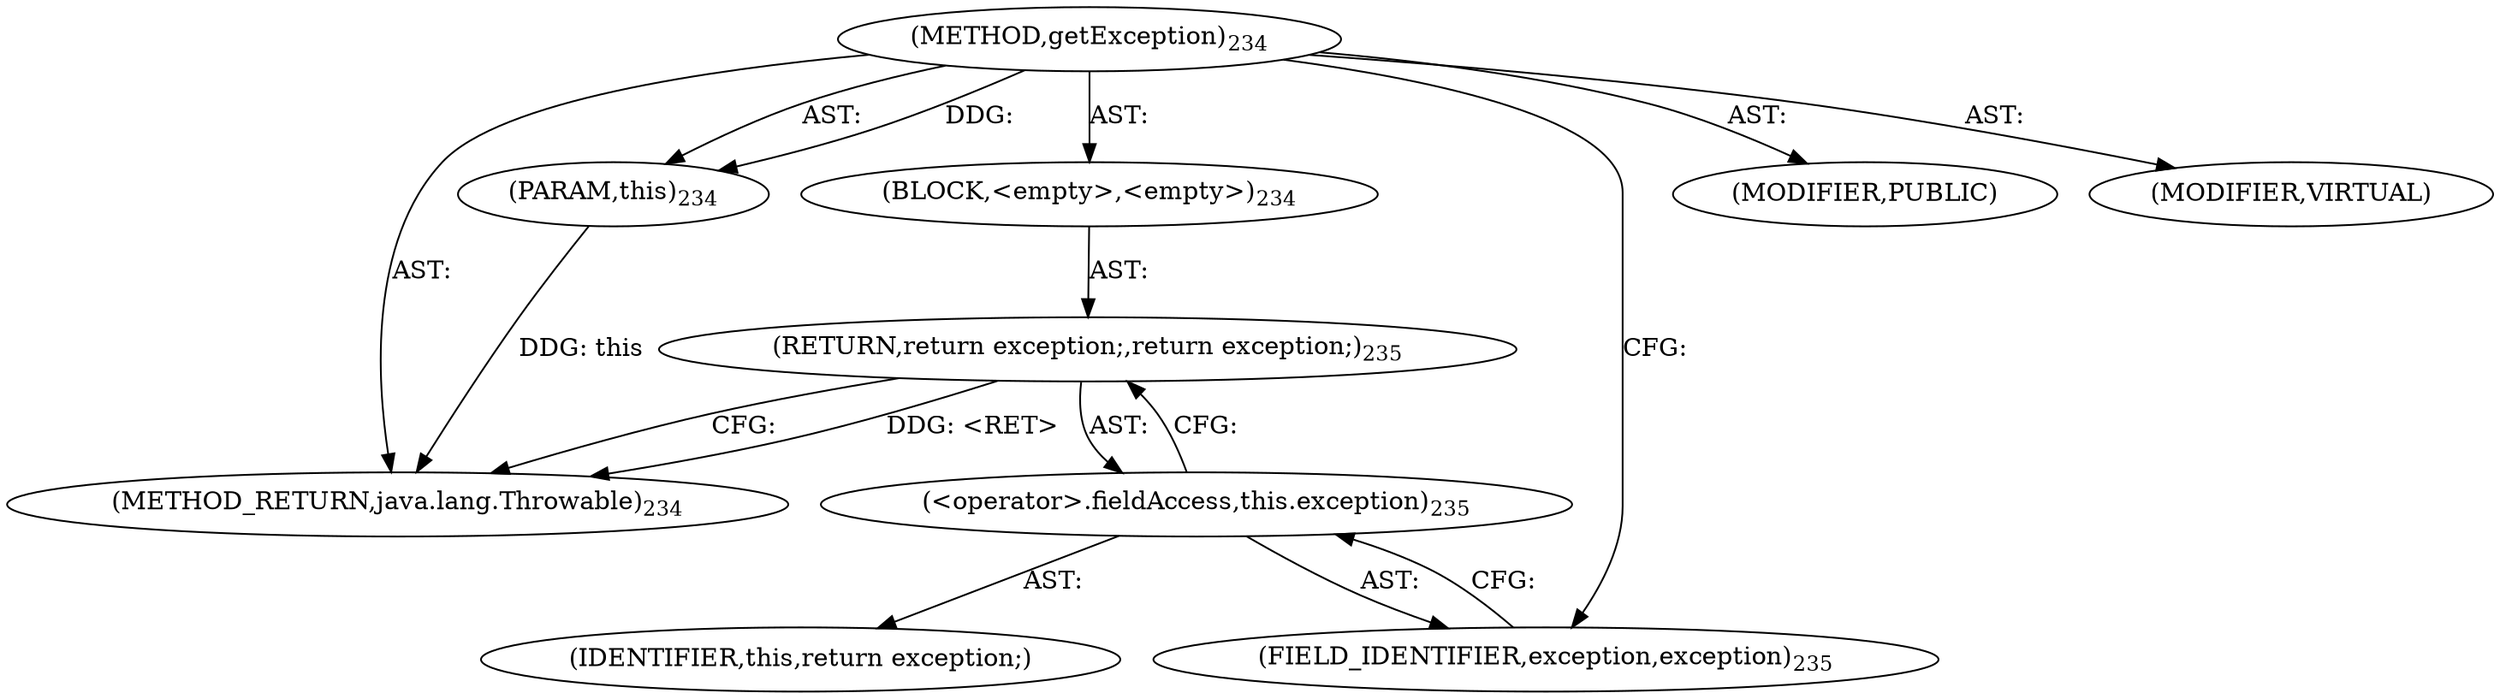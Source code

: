 digraph "getException" {  
"111669149706" [label = <(METHOD,getException)<SUB>234</SUB>> ]
"115964117008" [label = <(PARAM,this)<SUB>234</SUB>> ]
"25769803786" [label = <(BLOCK,&lt;empty&gt;,&lt;empty&gt;)<SUB>234</SUB>> ]
"146028888069" [label = <(RETURN,return exception;,return exception;)<SUB>235</SUB>> ]
"30064771116" [label = <(&lt;operator&gt;.fieldAccess,this.exception)<SUB>235</SUB>> ]
"68719476774" [label = <(IDENTIFIER,this,return exception;)> ]
"55834574871" [label = <(FIELD_IDENTIFIER,exception,exception)<SUB>235</SUB>> ]
"133143986202" [label = <(MODIFIER,PUBLIC)> ]
"133143986203" [label = <(MODIFIER,VIRTUAL)> ]
"128849018890" [label = <(METHOD_RETURN,java.lang.Throwable)<SUB>234</SUB>> ]
  "111669149706" -> "115964117008"  [ label = "AST: "] 
  "111669149706" -> "25769803786"  [ label = "AST: "] 
  "111669149706" -> "133143986202"  [ label = "AST: "] 
  "111669149706" -> "133143986203"  [ label = "AST: "] 
  "111669149706" -> "128849018890"  [ label = "AST: "] 
  "25769803786" -> "146028888069"  [ label = "AST: "] 
  "146028888069" -> "30064771116"  [ label = "AST: "] 
  "30064771116" -> "68719476774"  [ label = "AST: "] 
  "30064771116" -> "55834574871"  [ label = "AST: "] 
  "146028888069" -> "128849018890"  [ label = "CFG: "] 
  "30064771116" -> "146028888069"  [ label = "CFG: "] 
  "55834574871" -> "30064771116"  [ label = "CFG: "] 
  "111669149706" -> "55834574871"  [ label = "CFG: "] 
  "146028888069" -> "128849018890"  [ label = "DDG: &lt;RET&gt;"] 
  "115964117008" -> "128849018890"  [ label = "DDG: this"] 
  "111669149706" -> "115964117008"  [ label = "DDG: "] 
}
